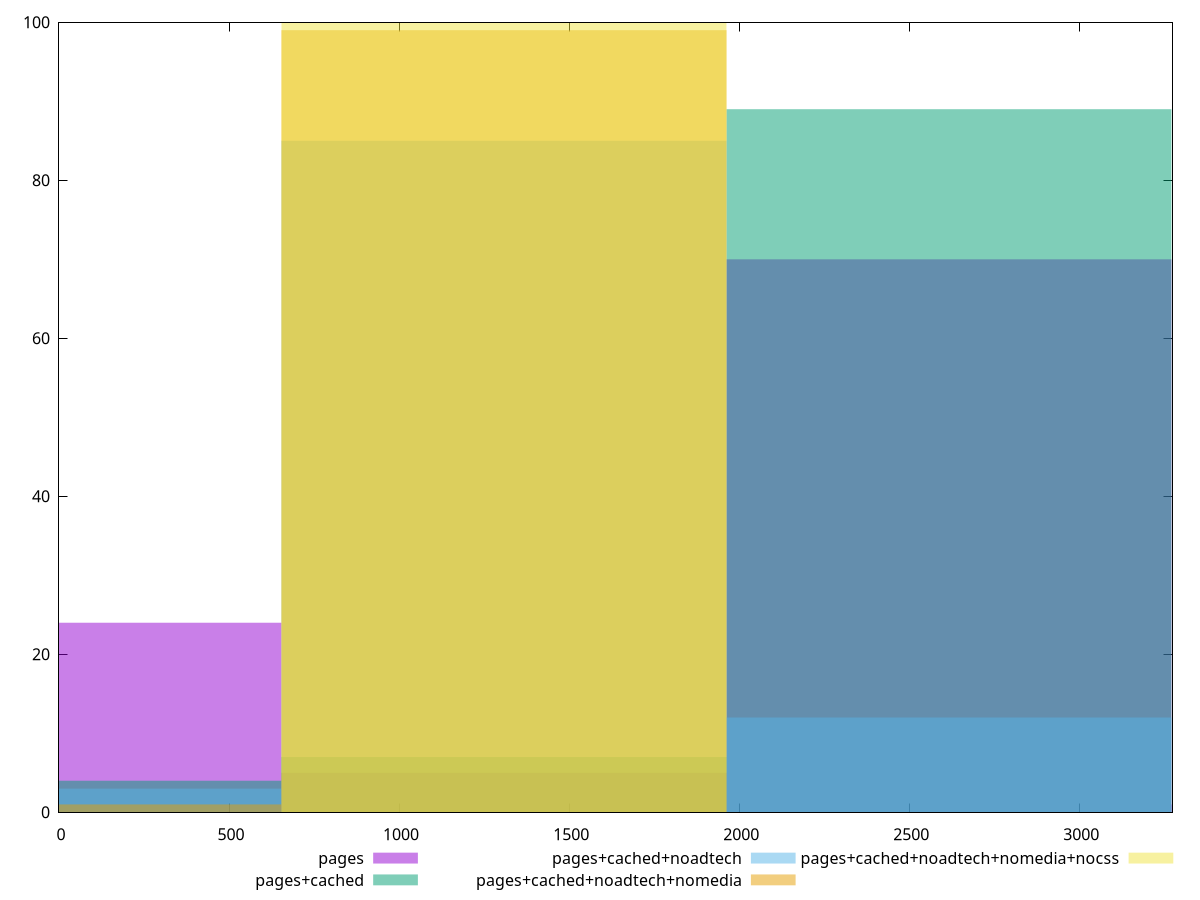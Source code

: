 reset

$pages <<EOF
1308.337636625961 5
2616.675273251922 70
0 24
3925.0129098778834 1
EOF

$pagesCached <<EOF
1308.337636625961 7
0 4
2616.675273251922 89
EOF

$pagesCachedNoadtech <<EOF
0 3
2616.675273251922 12
1308.337636625961 85
EOF

$pagesCachedNoadtechNomedia <<EOF
1308.337636625961 99
0 1
EOF

$pagesCachedNoadtechNomediaNocss <<EOF
1308.337636625961 100
EOF

set key outside below
set boxwidth 1308.337636625961
set xrange [0:3274]
set yrange [0:100]
set trange [0:100]
set style fill transparent solid 0.5 noborder
set terminal svg size 640, 530 enhanced background rgb 'white'
set output "report_00013_2021-02-09T12-04-24.940Z/uses-rel-preload/comparison/histogram/all_raw.svg"

plot $pages title "pages" with boxes, \
     $pagesCached title "pages+cached" with boxes, \
     $pagesCachedNoadtech title "pages+cached+noadtech" with boxes, \
     $pagesCachedNoadtechNomedia title "pages+cached+noadtech+nomedia" with boxes, \
     $pagesCachedNoadtechNomediaNocss title "pages+cached+noadtech+nomedia+nocss" with boxes

reset

